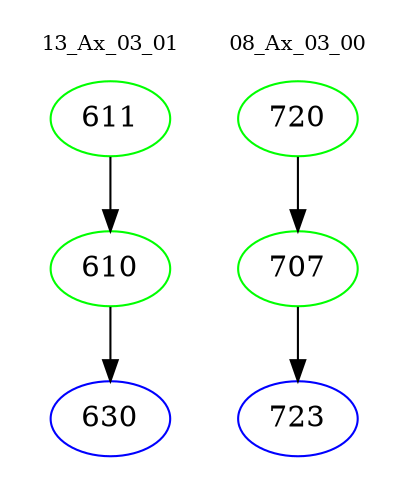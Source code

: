 digraph{
subgraph cluster_0 {
color = white
label = "13_Ax_03_01";
fontsize=10;
T0_611 [label="611", color="green"]
T0_611 -> T0_610 [color="black"]
T0_610 [label="610", color="green"]
T0_610 -> T0_630 [color="black"]
T0_630 [label="630", color="blue"]
}
subgraph cluster_1 {
color = white
label = "08_Ax_03_00";
fontsize=10;
T1_720 [label="720", color="green"]
T1_720 -> T1_707 [color="black"]
T1_707 [label="707", color="green"]
T1_707 -> T1_723 [color="black"]
T1_723 [label="723", color="blue"]
}
}

